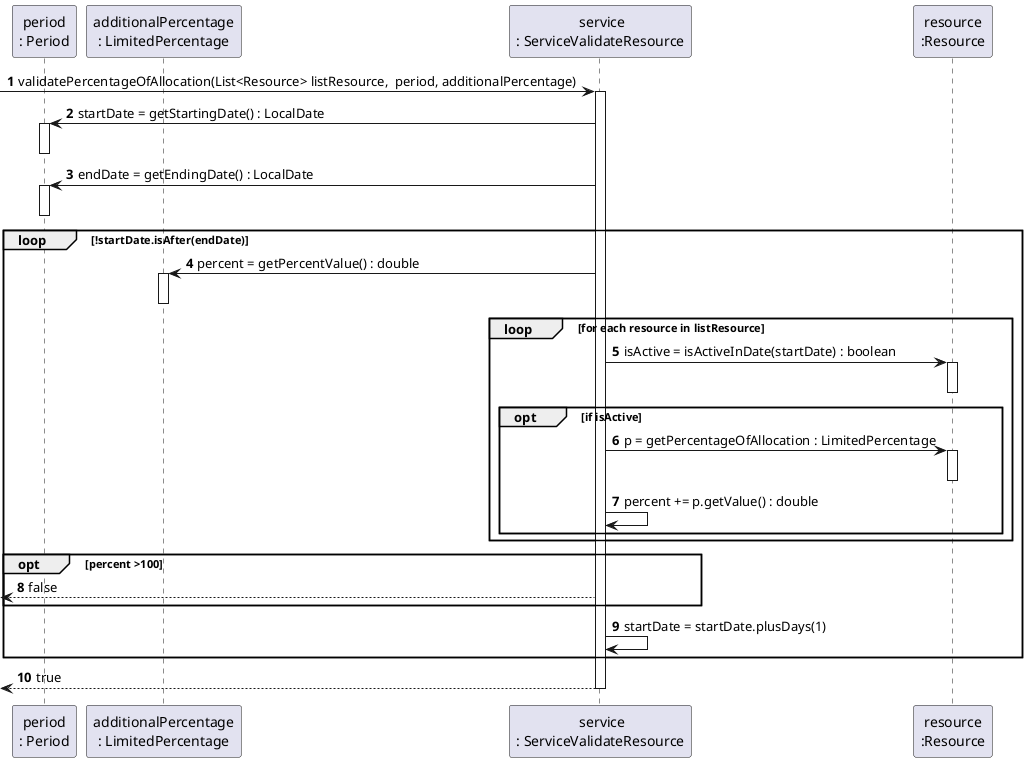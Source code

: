 @startuml
'https://plantuml.com/sequence-diagram

autonumber
participant "period\n: Period" as period
participant "additionalPercentage\n: LimitedPercentage" as perc
participant " service\n: ServiceValidateResource" as serv
participant "resource\n:Resource" as res


 -> serv : validatePercentageOfAllocation(List<Resource> listResource,  period, additionalPercentage)
activate serv
serv -> period : startDate = getStartingDate() : LocalDate
activate period
deactivate period
serv -> period : endDate = getEndingDate() : LocalDate
activate period
deactivate period
loop !startDate.isAfter(endDate)
serv -> perc :  percent = getPercentValue() : double
activate perc
deactivate perc
loop for each resource in listResource

serv ->res :isActive = isActiveInDate(startDate) : boolean
activate res
deactivate res
opt if isActive
serv -> res : p = getPercentageOfAllocation : LimitedPercentage
activate res
deactivate res
serv -> serv : percent += p.getValue() : double
end opt
end loop
opt percent >100
<-- serv : false
end opt
serv -> serv : startDate = startDate.plusDays(1)
end loop
<-- serv : true
deactivate serv

@enduml